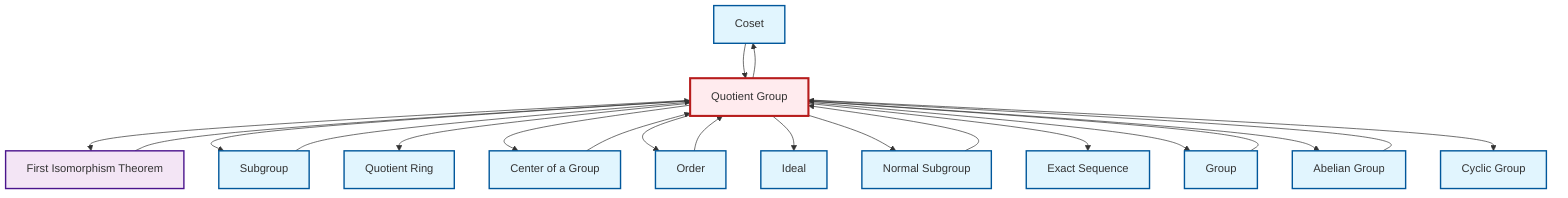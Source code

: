 graph TD
    classDef definition fill:#e1f5fe,stroke:#01579b,stroke-width:2px
    classDef theorem fill:#f3e5f5,stroke:#4a148c,stroke-width:2px
    classDef axiom fill:#fff3e0,stroke:#e65100,stroke-width:2px
    classDef example fill:#e8f5e9,stroke:#1b5e20,stroke-width:2px
    classDef current fill:#ffebee,stroke:#b71c1c,stroke-width:3px
    def-quotient-ring["Quotient Ring"]:::definition
    def-coset["Coset"]:::definition
    def-subgroup["Subgroup"]:::definition
    def-exact-sequence["Exact Sequence"]:::definition
    def-ideal["Ideal"]:::definition
    def-quotient-group["Quotient Group"]:::definition
    def-cyclic-group["Cyclic Group"]:::definition
    def-normal-subgroup["Normal Subgroup"]:::definition
    def-order["Order"]:::definition
    def-center-of-group["Center of a Group"]:::definition
    def-abelian-group["Abelian Group"]:::definition
    thm-first-isomorphism["First Isomorphism Theorem"]:::theorem
    def-group["Group"]:::definition
    def-quotient-group --> thm-first-isomorphism
    def-group --> def-quotient-group
    def-subgroup --> def-quotient-group
    def-quotient-group --> def-subgroup
    def-abelian-group --> def-quotient-group
    def-quotient-group --> def-coset
    def-quotient-group --> def-quotient-ring
    def-order --> def-quotient-group
    def-center-of-group --> def-quotient-group
    def-quotient-group --> def-center-of-group
    def-quotient-group --> def-order
    def-quotient-group --> def-ideal
    def-quotient-group --> def-normal-subgroup
    thm-first-isomorphism --> def-quotient-group
    def-normal-subgroup --> def-quotient-group
    def-quotient-group --> def-exact-sequence
    def-quotient-group --> def-group
    def-quotient-group --> def-abelian-group
    def-coset --> def-quotient-group
    def-quotient-group --> def-cyclic-group
    class def-quotient-group current